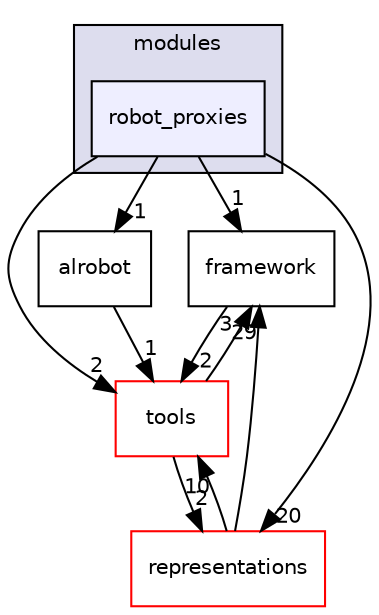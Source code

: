 digraph "source/dnt/modules/robot_proxies" {
  compound=true
  node [ fontsize="10", fontname="Helvetica"];
  edge [ labelfontsize="10", labelfontname="Helvetica"];
  subgraph clusterdir_ad53b0f4bec322963e2f3b44cd4ccbea {
    graph [ bgcolor="#ddddee", pencolor="black", label="modules" fontname="Helvetica", fontsize="10", URL="dir_ad53b0f4bec322963e2f3b44cd4ccbea.html"]
  dir_7dc28909c8b500657b4ac4779d8d634d [shape=box, label="robot_proxies", style="filled", fillcolor="#eeeeff", pencolor="black", URL="dir_7dc28909c8b500657b4ac4779d8d634d.html"];
  }
  dir_d108a8a52eeac75b0e597769f03f48e5 [shape=box label="framework" URL="dir_d108a8a52eeac75b0e597769f03f48e5.html"];
  dir_5d0042f909018ce5a6e6ef6ccdf4504c [shape=box label="tools" fillcolor="white" style="filled" color="red" URL="dir_5d0042f909018ce5a6e6ef6ccdf4504c.html"];
  dir_ffe3ad53f1ced0e013eef8ad4adffcb5 [shape=box label="representations" fillcolor="white" style="filled" color="red" URL="dir_ffe3ad53f1ced0e013eef8ad4adffcb5.html"];
  dir_200c131c98faa57222cd4a46d15c5ac4 [shape=box label="alrobot" URL="dir_200c131c98faa57222cd4a46d15c5ac4.html"];
  dir_7dc28909c8b500657b4ac4779d8d634d->dir_d108a8a52eeac75b0e597769f03f48e5 [headlabel="1", labeldistance=1.5 headhref="dir_000025_000003.html"];
  dir_7dc28909c8b500657b4ac4779d8d634d->dir_5d0042f909018ce5a6e6ef6ccdf4504c [headlabel="2", labeldistance=1.5 headhref="dir_000025_000037.html"];
  dir_7dc28909c8b500657b4ac4779d8d634d->dir_ffe3ad53f1ced0e013eef8ad4adffcb5 [headlabel="20", labeldistance=1.5 headhref="dir_000025_000027.html"];
  dir_7dc28909c8b500657b4ac4779d8d634d->dir_200c131c98faa57222cd4a46d15c5ac4 [headlabel="1", labeldistance=1.5 headhref="dir_000025_000001.html"];
  dir_d108a8a52eeac75b0e597769f03f48e5->dir_5d0042f909018ce5a6e6ef6ccdf4504c [headlabel="2", labeldistance=1.5 headhref="dir_000003_000037.html"];
  dir_5d0042f909018ce5a6e6ef6ccdf4504c->dir_d108a8a52eeac75b0e597769f03f48e5 [headlabel="3", labeldistance=1.5 headhref="dir_000037_000003.html"];
  dir_5d0042f909018ce5a6e6ef6ccdf4504c->dir_ffe3ad53f1ced0e013eef8ad4adffcb5 [headlabel="2", labeldistance=1.5 headhref="dir_000037_000027.html"];
  dir_ffe3ad53f1ced0e013eef8ad4adffcb5->dir_d108a8a52eeac75b0e597769f03f48e5 [headlabel="29", labeldistance=1.5 headhref="dir_000027_000003.html"];
  dir_ffe3ad53f1ced0e013eef8ad4adffcb5->dir_5d0042f909018ce5a6e6ef6ccdf4504c [headlabel="10", labeldistance=1.5 headhref="dir_000027_000037.html"];
  dir_200c131c98faa57222cd4a46d15c5ac4->dir_5d0042f909018ce5a6e6ef6ccdf4504c [headlabel="1", labeldistance=1.5 headhref="dir_000001_000037.html"];
}
